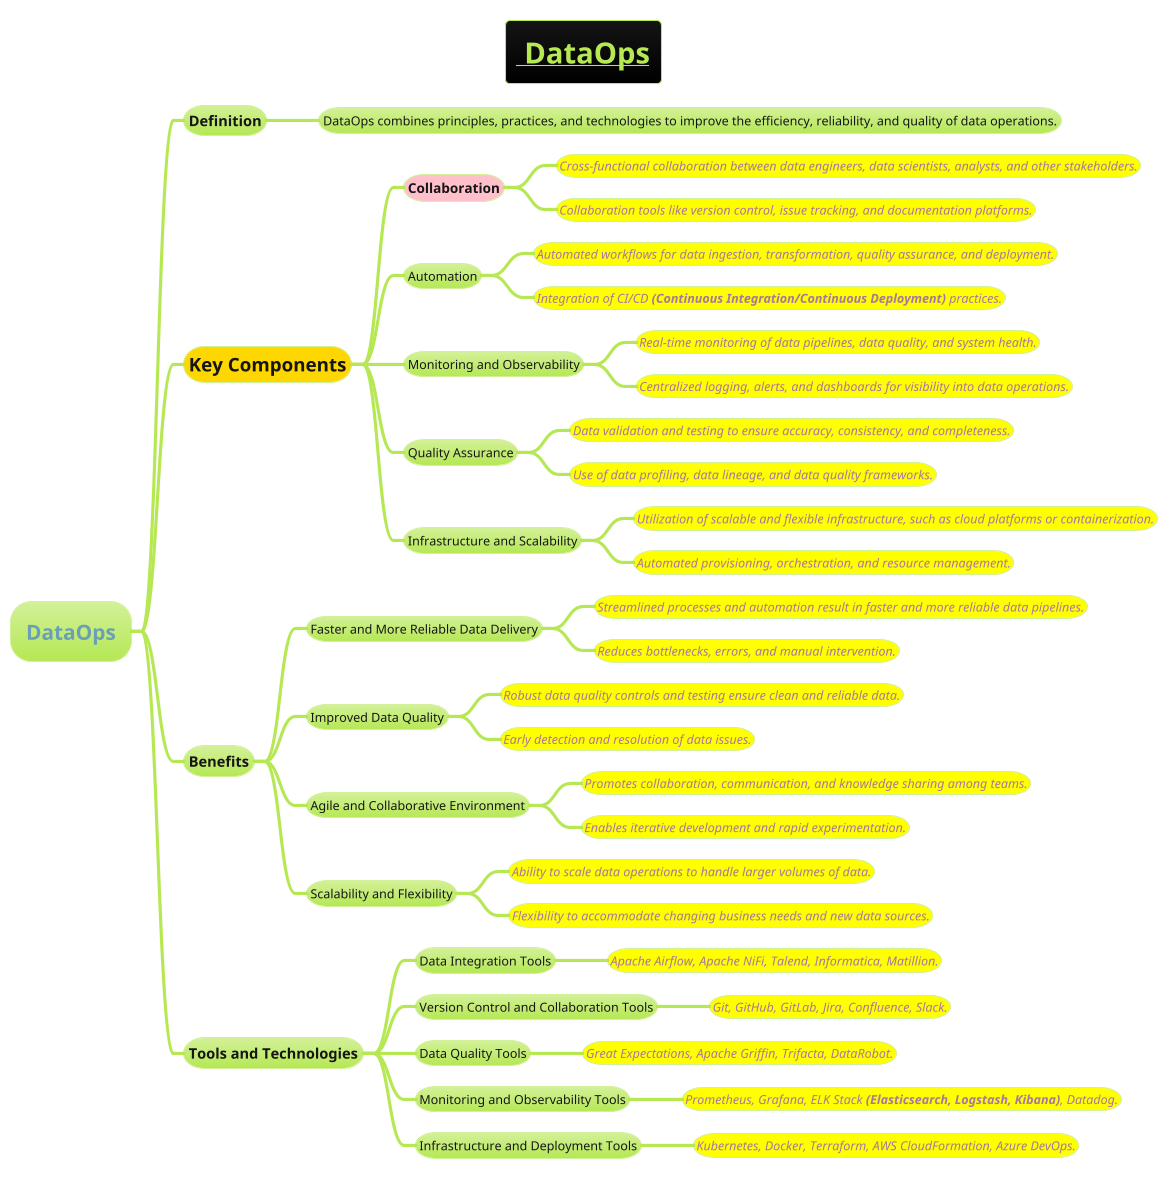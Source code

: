 @startmindmap
title =__ DataOps__
!theme hacker

* =DataOps
** Definition
*** DataOps combines principles, practices, and technologies to improve the efficiency, reliability, and quality of data operations.
**[#gold] =Key Components
***[#pink] ===Collaboration
****[#yellow] ====<size:12>Cross-functional collaboration between data engineers, data scientists, analysts, and other stakeholders.
****[#yellow] ====<size:12>Collaboration tools like version control, issue tracking, and documentation platforms.
*** Automation
****[#yellow] ====<size:12>Automated workflows for data ingestion, transformation, quality assurance, and deployment.
****[#yellow] ====<size:12>Integration of CI/CD **(Continuous Integration/Continuous Deployment)** practices.
*** Monitoring and Observability
****[#yellow] ====<size:12>Real-time monitoring of data pipelines, data quality, and system health.
****[#yellow] ====<size:12>Centralized logging, alerts, and dashboards for visibility into data operations.
*** Quality Assurance
****[#yellow] ====<size:12>Data validation and testing to ensure accuracy, consistency, and completeness.
****[#yellow] ====<size:12>Use of data profiling, data lineage, and data quality frameworks.
*** Infrastructure and Scalability
****[#yellow] ====<size:12>Utilization of scalable and flexible infrastructure, such as cloud platforms or containerization.
****[#yellow] ====<size:12>Automated provisioning, orchestration, and resource management.
** Benefits
*** Faster and More Reliable Data Delivery
****[#yellow] ====<size:12>Streamlined processes and automation result in faster and more reliable data pipelines.
****[#yellow] ====<size:12>Reduces bottlenecks, errors, and manual intervention.
*** Improved Data Quality
****[#yellow] ====<size:12>Robust data quality controls and testing ensure clean and reliable data.
****[#yellow] ====<size:12>Early detection and resolution of data issues.
*** Agile and Collaborative Environment
****[#yellow] ====<size:12>Promotes collaboration, communication, and knowledge sharing among teams.
****[#yellow] ====<size:12>Enables iterative development and rapid experimentation.
*** Scalability and Flexibility
****[#yellow] ====<size:12>Ability to scale data operations to handle larger volumes of data.
****[#yellow] ====<size:12>Flexibility to accommodate changing business needs and new data sources.
** Tools and Technologies
*** Data Integration Tools
****[#yellow] ====<size:12>Apache Airflow, Apache NiFi, Talend, Informatica, Matillion.
*** Version Control and Collaboration Tools
****[#yellow] ====<size:12>Git, GitHub, GitLab, Jira, Confluence, Slack.
*** Data Quality Tools
****[#yellow] ====<size:12>Great Expectations, Apache Griffin, Trifacta, DataRobot.
*** Monitoring and Observability Tools
****[#yellow] ====<size:12>Prometheus, Grafana, ELK Stack **(Elasticsearch, Logstash, Kibana)**, Datadog.
*** Infrastructure and Deployment Tools
****[#yellow] ====<size:12>Kubernetes, Docker, Terraform, AWS CloudFormation, Azure DevOps.
@endmindmap
